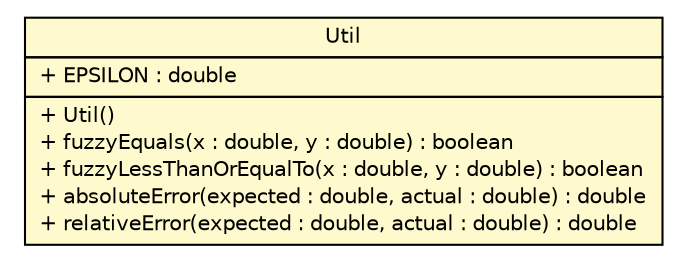 #!/usr/local/bin/dot
#
# Class diagram 
# Generated by UMLGraph version R5_6 (http://www.umlgraph.org/)
#

digraph G {
	edge [fontname="Helvetica",fontsize=10,labelfontname="Helvetica",labelfontsize=10];
	node [fontname="Helvetica",fontsize=10,shape=plaintext];
	nodesep=0.25;
	ranksep=0.5;
	// Utilities.Util
	c17220 [label=<<table title="Utilities.Util" border="0" cellborder="1" cellspacing="0" cellpadding="2" port="p" bgcolor="lemonChiffon" href="./Util.html">
		<tr><td><table border="0" cellspacing="0" cellpadding="1">
<tr><td align="center" balign="center"> Util </td></tr>
		</table></td></tr>
		<tr><td><table border="0" cellspacing="0" cellpadding="1">
<tr><td align="left" balign="left"> + EPSILON : double </td></tr>
		</table></td></tr>
		<tr><td><table border="0" cellspacing="0" cellpadding="1">
<tr><td align="left" balign="left"> + Util() </td></tr>
<tr><td align="left" balign="left"> + fuzzyEquals(x : double, y : double) : boolean </td></tr>
<tr><td align="left" balign="left"> + fuzzyLessThanOrEqualTo(x : double, y : double) : boolean </td></tr>
<tr><td align="left" balign="left"> + absoluteError(expected : double, actual : double) : double </td></tr>
<tr><td align="left" balign="left"> + relativeError(expected : double, actual : double) : double </td></tr>
		</table></td></tr>
		</table>>, URL="./Util.html", fontname="Helvetica", fontcolor="black", fontsize=10.0];
}

